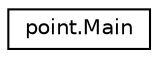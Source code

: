 digraph "Representación gráfica de la clase"
{
 // LATEX_PDF_SIZE
  edge [fontname="Helvetica",fontsize="10",labelfontname="Helvetica",labelfontsize="10"];
  node [fontname="Helvetica",fontsize="10",shape=record];
  rankdir="LR";
  Node0 [label="point.Main",height=0.2,width=0.4,color="black", fillcolor="white", style="filled",URL="$classpoint_1_1_main.html",tooltip=" "];
}

